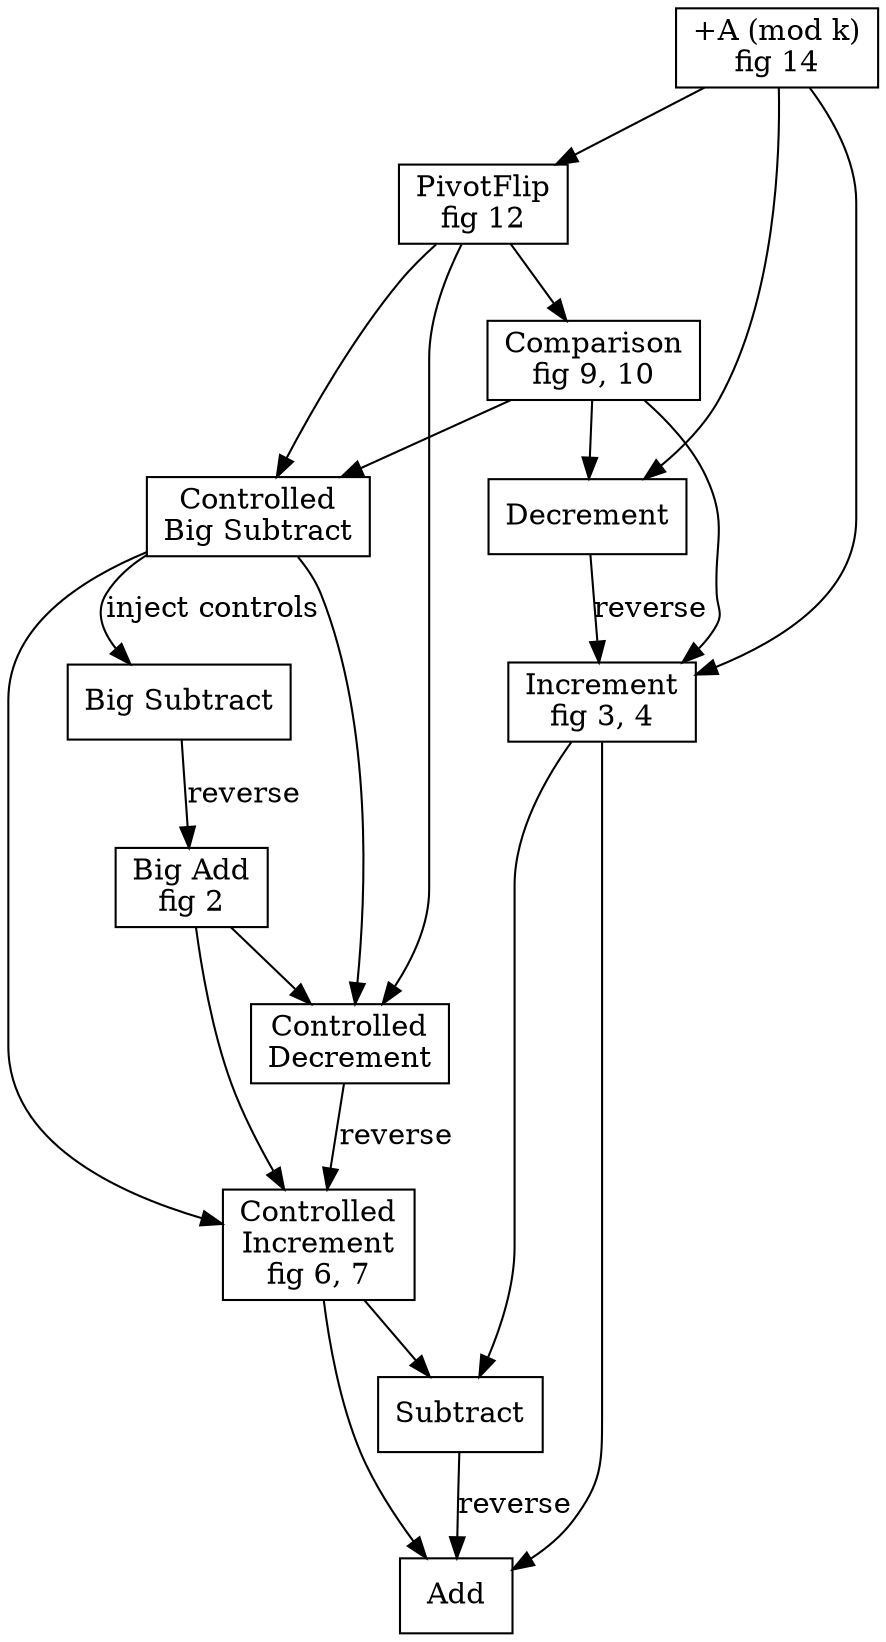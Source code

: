 digraph G {
  node [shape=box]
  ModularAddition [label="+A (mod k)\nfig 14"]
  PivotFlip [label="PivotFlip\nfig 12"]
  LessOrEqual [label="Comparison\nfig 9, 10"]
  Subtract [label="Subtract"]
  Add [label="Add"]
  ControlledBigSubtract [label="Controlled\nBig Subtract"]
  BigSubtract [label="Big Subtract"]
  BigAdd [label="Big Add\nfig 2"]
  ControlledIncrement [label="Controlled\nIncrement\nfig 6, 7"]
  ControlledDecrement [label="Controlled\nDecrement"]
  Increment [label="Increment\nfig 3, 4"]
  Decrement [label="Decrement"]
 
  edge [label=""]
  ModularAddition -> PivotFlip;
  ModularAddition -> Increment;
  ModularAddition -> Decrement;

  edge [label="reverse"]
  Decrement -> Increment
  
  edge [label=""]
  PivotFlip -> LessOrEqual;
  PivotFlip -> ControlledBigSubtract;
  PivotFlip -> ControlledDecrement;
  
  edge [label=""]
  LessOrEqual -> ControlledBigSubtract
  LessOrEqual -> Increment;
  LessOrEqual -> Decrement;
  
  edge [label="reverse"]
  Subtract -> Add;
  
  edge [label="inject controls"]
  ControlledBigSubtract -> BigSubtract;
  edge [label=""]
  ControlledBigSubtract -> ControlledIncrement;
  ControlledBigSubtract -> ControlledDecrement;
  
  edge [label=""]
  BigAdd -> ControlledDecrement;
  BigAdd -> ControlledIncrement;
  
  edge [label=""]
  ControlledIncrement -> Add;
  ControlledIncrement -> Subtract;
  
  edge [label=""]
  Increment -> Add;
  Increment -> Subtract;
  
  edge [label="reverse"]
  ControlledDecrement -> ControlledIncrement;
  
  edge [label="reverse"]
  BigSubtract -> BigAdd;
}
 
